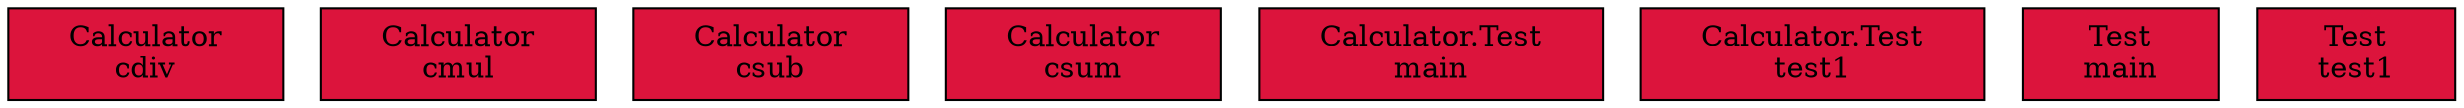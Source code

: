 digraph "Entire Codebase" {
	node [label="\N", margin="0.4,0.1", style=filled];
	1 [label="Calculator\ncdiv", style="filled,solid", shape=box, fillcolor=crimson];
	2 [label="Calculator\ncmul", style="filled,solid", shape=box, fillcolor=crimson];
	3 [label="Calculator\ncsub", style="filled,solid", shape=box, fillcolor=crimson];
	4 [label="Calculator\ncsum", style="filled,solid", shape=box, fillcolor=crimson];
	5 [label="Calculator.Test\nmain", style="filled,solid", shape=box, fillcolor=crimson];
	6 [label="Calculator.Test\ntest1", style="filled,solid", shape=box, fillcolor=crimson];
	7 [label="Test\nmain", style="filled,solid", shape=box, fillcolor=crimson];
	8 [label="Test\ntest1", style="filled,solid", shape=box, fillcolor=crimson];
}
